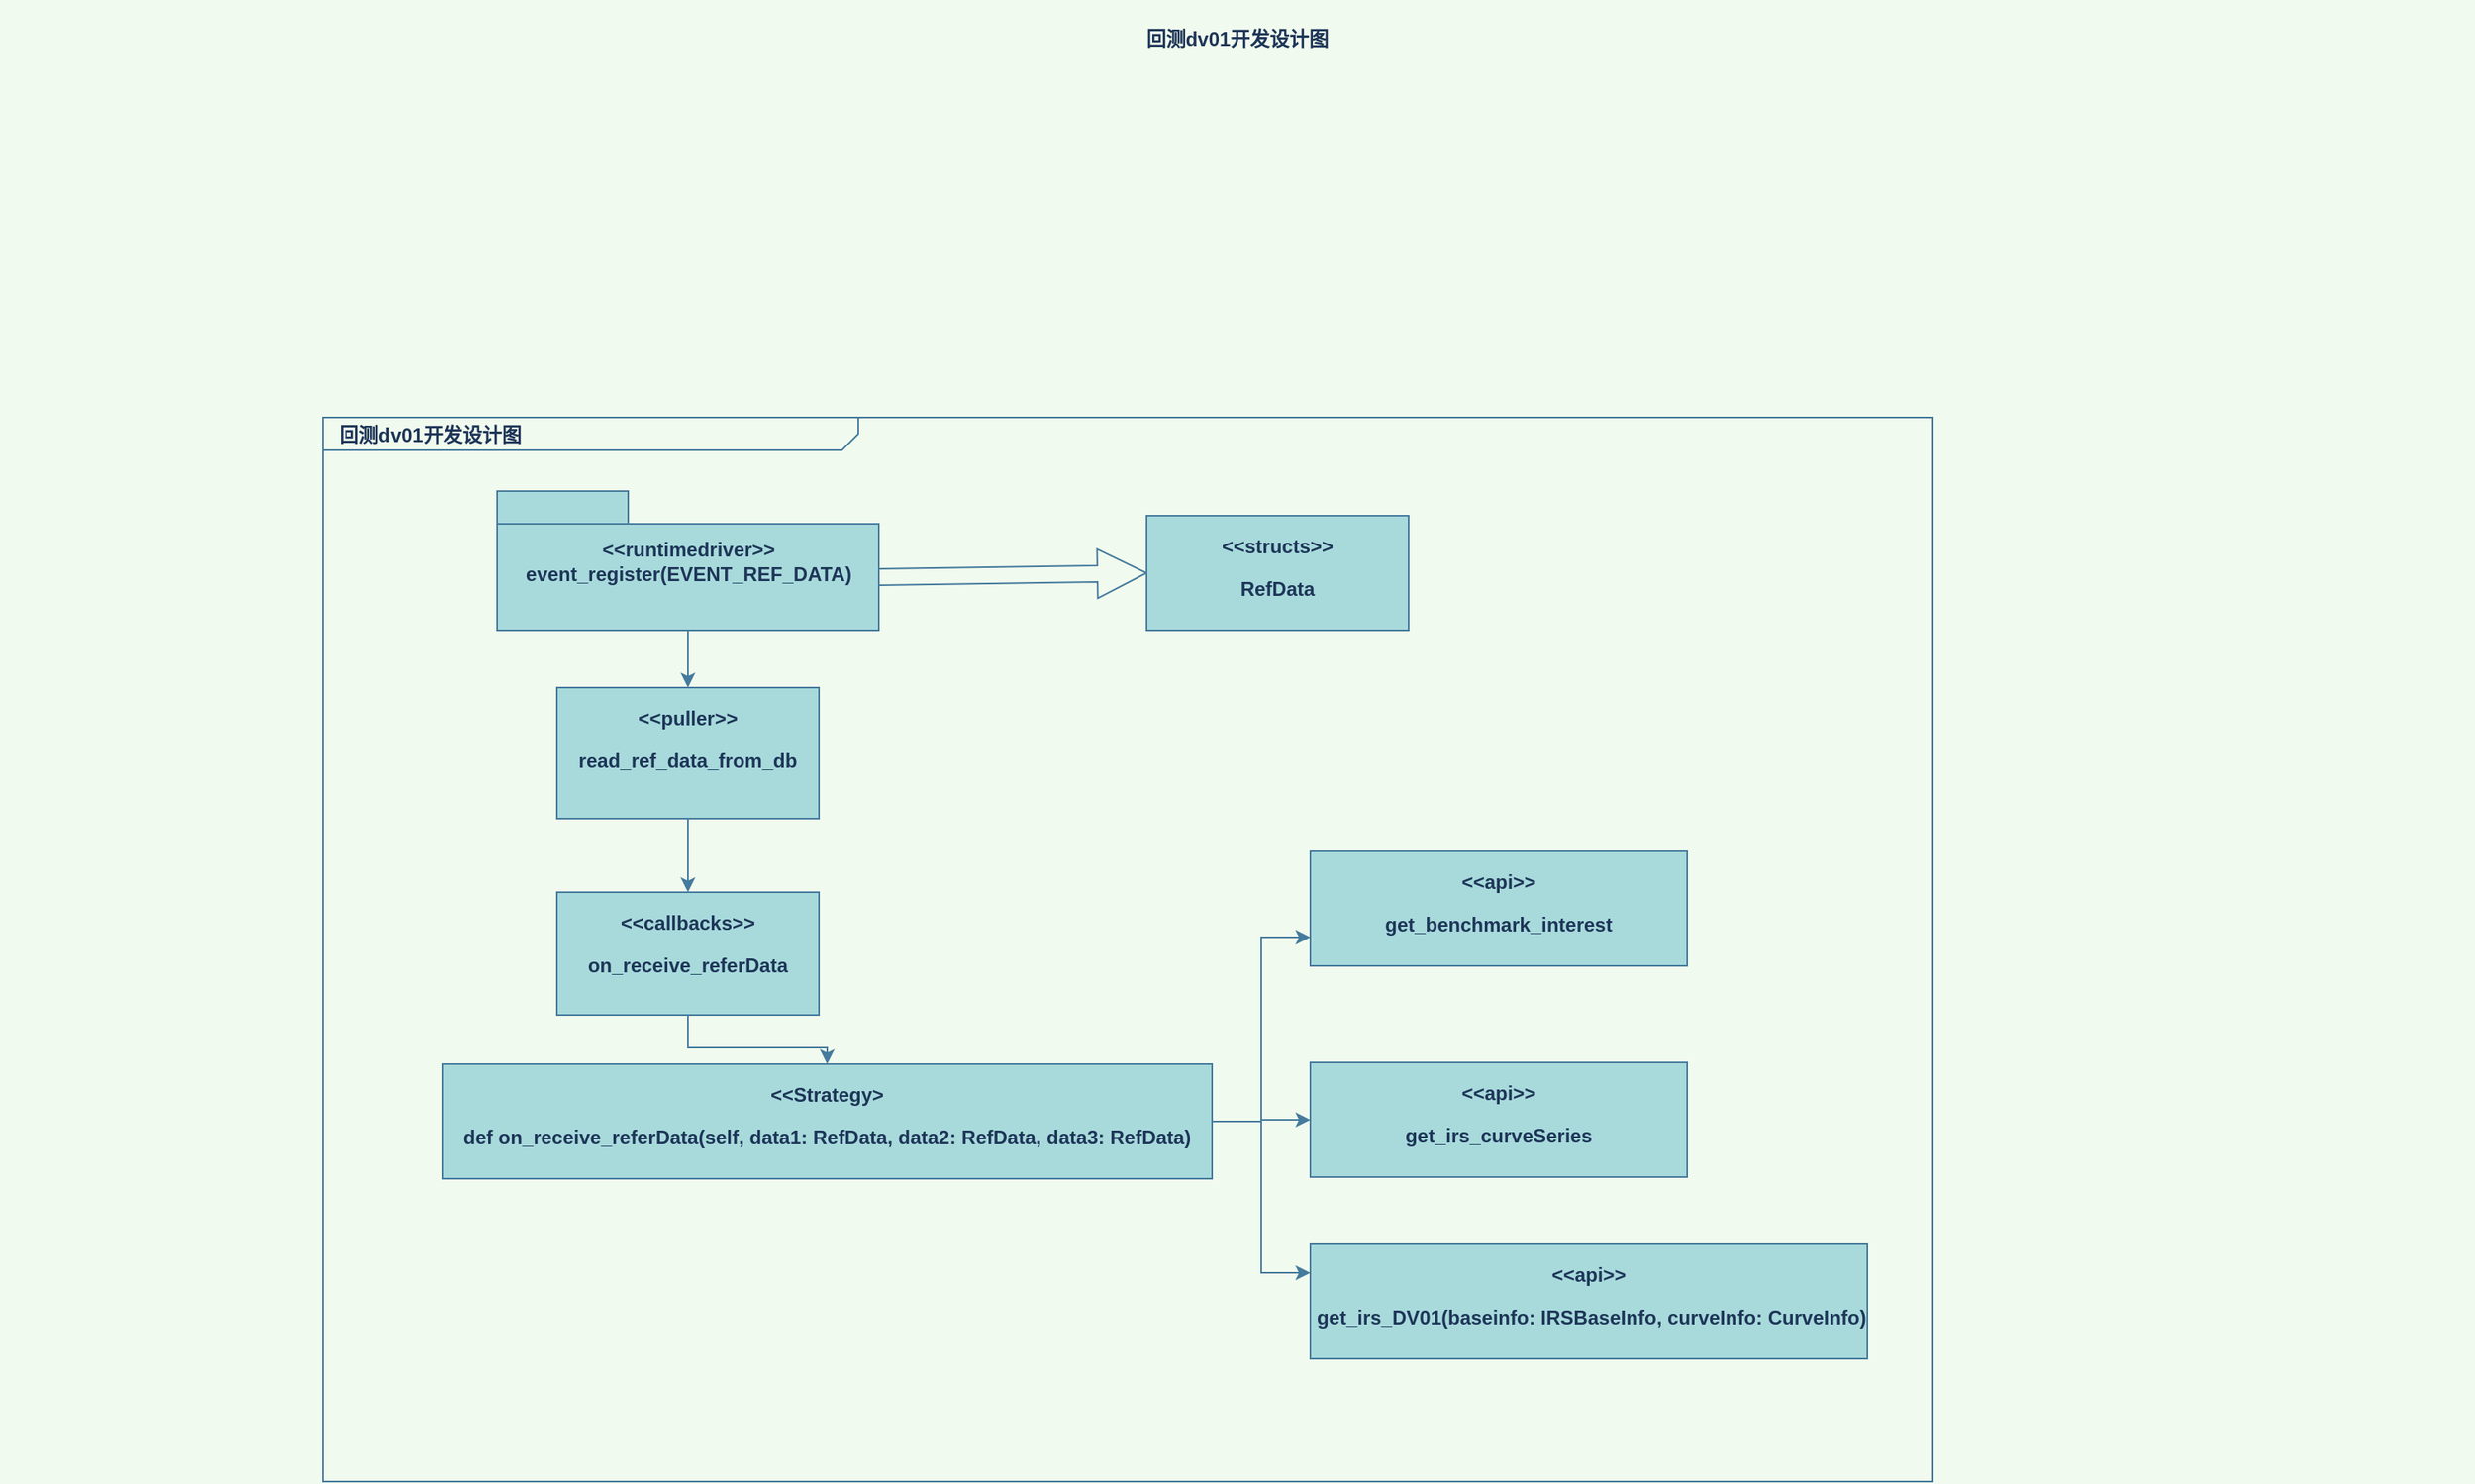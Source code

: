 <mxfile version="20.2.3" type="github">
  <diagram name="Page-1" id="929967ad-93f9-6ef4-fab6-5d389245f69c">
    <mxGraphModel dx="1188" dy="668" grid="1" gridSize="10" guides="1" tooltips="1" connect="1" arrows="1" fold="1" page="1" pageScale="1.5" pageWidth="1169" pageHeight="826" background="#F1FAEE" math="0" shadow="0">
      <root>
        <mxCell id="0" style=";html=1;" />
        <mxCell id="1" style=";html=1;" parent="0" />
        <mxCell id="1672d66443f91eb5-1" value="&lt;p style=&quot;margin: 0px ; margin-top: 4px ; margin-left: 10px ; text-align: left&quot;&gt;&lt;b&gt;回测dv01开发设计图&lt;/b&gt;&lt;/p&gt;" style="html=1;strokeWidth=1;shape=mxgraph.sysml.package;html=1;overflow=fill;whiteSpace=wrap;fillColor=none;fontSize=12;align=center;labelX=327.64;strokeColor=#457B9D;fontColor=#1D3557;" parent="1" vertex="1">
          <mxGeometry x="317" y="295" width="983" height="650" as="geometry" />
        </mxCell>
        <mxCell id="jztgn6ne6bUseThg9FG1-3" style="edgeStyle=orthogonalEdgeStyle;shape=arrow;rounded=0;orthogonalLoop=1;jettySize=auto;html=1;entryX=0;entryY=0.5;entryDx=0;entryDy=0;exitX=0;exitY=0;exitDx=233.0;exitDy=52.5;exitPerimeter=0;labelBackgroundColor=#F1FAEE;strokeColor=#457B9D;fontColor=#1D3557;" edge="1" parent="1" source="1672d66443f91eb5-2" target="1672d66443f91eb5-9">
          <mxGeometry relative="1" as="geometry" />
        </mxCell>
        <mxCell id="jztgn6ne6bUseThg9FG1-5" value="" style="edgeStyle=orthogonalEdgeStyle;rounded=0;orthogonalLoop=1;jettySize=auto;html=1;labelBackgroundColor=#F1FAEE;strokeColor=#457B9D;fontColor=#1D3557;" edge="1" parent="1" source="1672d66443f91eb5-2" target="1672d66443f91eb5-4">
          <mxGeometry relative="1" as="geometry" />
        </mxCell>
        <mxCell id="1672d66443f91eb5-2" value="&amp;lt;&amp;lt;runtimedriver&amp;gt;&amp;gt;&lt;br&gt;event_register(EVENT_REF_DATA)" style="shape=folder;tabWidth=80;tabHeight=20;tabPosition=left;strokeWidth=1;html=1;whiteSpace=wrap;align=center;fontSize=12;fontStyle=1;fillColor=#A8DADC;strokeColor=#457B9D;fontColor=#1D3557;" parent="1" vertex="1">
          <mxGeometry x="423.5" y="340" width="233" height="85" as="geometry" />
        </mxCell>
        <mxCell id="jztgn6ne6bUseThg9FG1-6" value="" style="edgeStyle=orthogonalEdgeStyle;rounded=0;orthogonalLoop=1;jettySize=auto;html=1;labelBackgroundColor=#F1FAEE;strokeColor=#457B9D;fontColor=#1D3557;" edge="1" parent="1" source="1672d66443f91eb5-4" target="1672d66443f91eb5-8">
          <mxGeometry relative="1" as="geometry" />
        </mxCell>
        <mxCell id="1672d66443f91eb5-4" value="&lt;p&gt;&amp;lt;&amp;lt;puller&amp;gt;&amp;gt;&lt;/p&gt;&lt;p&gt;read_ref_data_from_db&lt;br&gt;&lt;/p&gt;" style="shape=rect;html=1;overflow=fill;whiteSpace=wrap;align=center;fontStyle=1;fillColor=#A8DADC;strokeColor=#457B9D;fontColor=#1D3557;" parent="1" vertex="1">
          <mxGeometry x="460" y="460" width="160" height="80" as="geometry" />
        </mxCell>
        <mxCell id="jztgn6ne6bUseThg9FG1-7" style="edgeStyle=orthogonalEdgeStyle;rounded=0;orthogonalLoop=1;jettySize=auto;html=1;exitX=1;exitY=0.5;exitDx=0;exitDy=0;entryX=0;entryY=0.75;entryDx=0;entryDy=0;labelBackgroundColor=#F1FAEE;strokeColor=#457B9D;fontColor=#1D3557;" edge="1" parent="1" source="1672d66443f91eb5-5" target="1672d66443f91eb5-7">
          <mxGeometry relative="1" as="geometry" />
        </mxCell>
        <mxCell id="jztgn6ne6bUseThg9FG1-8" style="edgeStyle=orthogonalEdgeStyle;rounded=0;orthogonalLoop=1;jettySize=auto;html=1;exitX=1;exitY=0.5;exitDx=0;exitDy=0;labelBackgroundColor=#F1FAEE;strokeColor=#457B9D;fontColor=#1D3557;" edge="1" parent="1" source="1672d66443f91eb5-5" target="jztgn6ne6bUseThg9FG1-1">
          <mxGeometry relative="1" as="geometry" />
        </mxCell>
        <mxCell id="jztgn6ne6bUseThg9FG1-9" style="edgeStyle=orthogonalEdgeStyle;rounded=0;orthogonalLoop=1;jettySize=auto;html=1;entryX=0;entryY=0.25;entryDx=0;entryDy=0;labelBackgroundColor=#F1FAEE;strokeColor=#457B9D;fontColor=#1D3557;" edge="1" parent="1" source="1672d66443f91eb5-5" target="jztgn6ne6bUseThg9FG1-2">
          <mxGeometry relative="1" as="geometry" />
        </mxCell>
        <mxCell id="1672d66443f91eb5-5" value="&lt;p&gt;&amp;lt;&amp;lt;Strategy&amp;gt;&lt;/p&gt;&lt;p&gt;def on_receive_referData(self, data1: RefData, data2: RefData, data3: RefData)&lt;/p&gt;" style="shape=rect;html=1;overflow=fill;whiteSpace=wrap;align=center;fontStyle=1;fillColor=#A8DADC;strokeColor=#457B9D;fontColor=#1D3557;" parent="1" vertex="1">
          <mxGeometry x="390" y="690" width="470" height="70" as="geometry" />
        </mxCell>
        <mxCell id="1672d66443f91eb5-7" value="&lt;p&gt;&amp;lt;&amp;lt;api&amp;gt;&amp;gt;&lt;/p&gt;&lt;p&gt;get_benchmark_interest&lt;br&gt;&lt;/p&gt;" style="shape=rect;html=1;overflow=fill;whiteSpace=wrap;align=center;fontStyle=1;fillColor=#A8DADC;strokeColor=#457B9D;fontColor=#1D3557;" parent="1" vertex="1">
          <mxGeometry x="920" y="560" width="230" height="70" as="geometry" />
        </mxCell>
        <mxCell id="jztgn6ne6bUseThg9FG1-4" value="" style="edgeStyle=orthogonalEdgeStyle;rounded=0;orthogonalLoop=1;jettySize=auto;html=1;labelBackgroundColor=#F1FAEE;strokeColor=#457B9D;fontColor=#1D3557;" edge="1" parent="1" source="1672d66443f91eb5-8" target="1672d66443f91eb5-5">
          <mxGeometry relative="1" as="geometry" />
        </mxCell>
        <mxCell id="1672d66443f91eb5-8" value="&lt;p&gt;&amp;lt;&amp;lt;callbacks&amp;gt;&amp;gt;&lt;/p&gt;&lt;p&gt;on_receive_referData&lt;br&gt;&lt;/p&gt;" style="shape=rect;html=1;overflow=fill;whiteSpace=wrap;align=center;fontStyle=1;fillColor=#A8DADC;strokeColor=#457B9D;fontColor=#1D3557;" parent="1" vertex="1">
          <mxGeometry x="460" y="585" width="160" height="75" as="geometry" />
        </mxCell>
        <mxCell id="1672d66443f91eb5-9" value="&lt;p&gt;&amp;lt;&amp;lt;structs&amp;gt;&amp;gt;&lt;/p&gt;&lt;p&gt;RefData&lt;br&gt;&lt;/p&gt;" style="shape=rect;html=1;overflow=fill;whiteSpace=wrap;align=center;fontStyle=1;fillColor=#A8DADC;strokeColor=#457B9D;fontColor=#1D3557;" parent="1" vertex="1">
          <mxGeometry x="820" y="355" width="160" height="70" as="geometry" />
        </mxCell>
        <mxCell id="1672d66443f91eb5-23" value="&lt;b style=&quot;font-size: 12px; text-align: left;&quot;&gt;回测dv01开发设计图&lt;/b&gt;" style="text;strokeColor=none;fillColor=none;html=1;fontSize=24;fontStyle=1;verticalAlign=middle;align=center;fontColor=#1D3557;" parent="1" vertex="1">
          <mxGeometry x="120" y="40" width="1510" height="40" as="geometry" />
        </mxCell>
        <mxCell id="jztgn6ne6bUseThg9FG1-1" value="&lt;p&gt;&amp;lt;&amp;lt;api&amp;gt;&amp;gt;&lt;/p&gt;get_irs_curveSeries" style="shape=rect;html=1;overflow=fill;whiteSpace=wrap;align=center;fontStyle=1;fillColor=#A8DADC;strokeColor=#457B9D;fontColor=#1D3557;" vertex="1" parent="1">
          <mxGeometry x="920" y="689" width="230" height="70" as="geometry" />
        </mxCell>
        <mxCell id="jztgn6ne6bUseThg9FG1-2" value="&lt;p&gt;&amp;lt;&amp;lt;api&amp;gt;&amp;gt;&lt;/p&gt;&lt;p&gt;&lt;span style=&quot;background-color: initial;&quot;&gt;&amp;nbsp;get_irs_DV01(baseinfo: IRSBaseInfo, curveInfo: CurveInfo)&lt;/span&gt;&lt;/p&gt;" style="shape=rect;html=1;overflow=fill;whiteSpace=wrap;align=center;fontStyle=1;fillColor=#A8DADC;strokeColor=#457B9D;fontColor=#1D3557;" vertex="1" parent="1">
          <mxGeometry x="920" y="800" width="340" height="70" as="geometry" />
        </mxCell>
      </root>
    </mxGraphModel>
  </diagram>
</mxfile>
